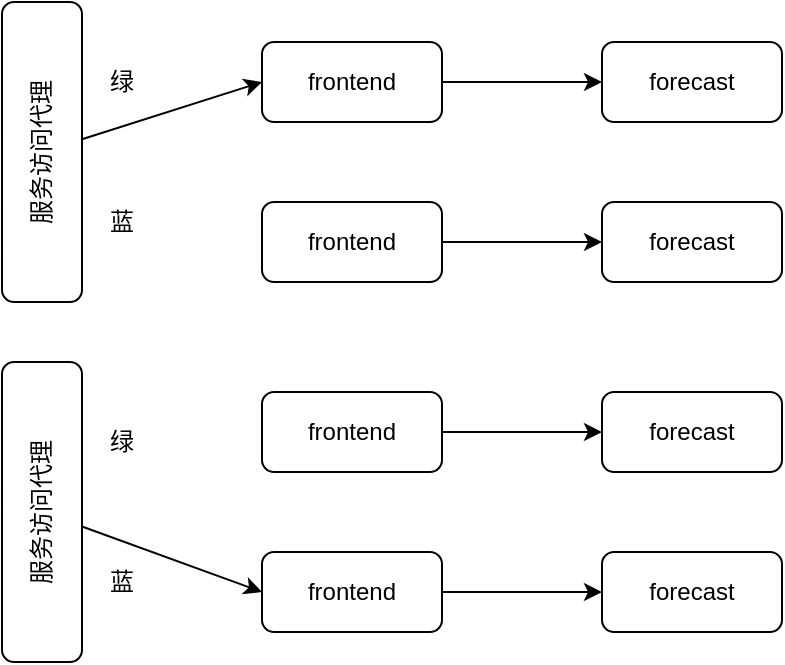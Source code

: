 <mxfile version="12.6.5" type="device"><diagram id="HPWDGIUqDz7JbQFca2pe" name="Page-1"><mxGraphModel dx="1024" dy="592" grid="1" gridSize="10" guides="1" tooltips="1" connect="1" arrows="1" fold="1" page="1" pageScale="1" pageWidth="2339" pageHeight="3300" math="0" shadow="0"><root><mxCell id="0"/><mxCell id="1" parent="0"/><mxCell id="3Om-keSjQKmiDx5FL1s8-9" style="rounded=0;orthogonalLoop=1;jettySize=auto;html=1;entryX=0;entryY=0.5;entryDx=0;entryDy=0;" edge="1" parent="1" source="3Om-keSjQKmiDx5FL1s8-1" target="3Om-keSjQKmiDx5FL1s8-3"><mxGeometry relative="1" as="geometry"/></mxCell><mxCell id="3Om-keSjQKmiDx5FL1s8-1" value="服务访问代理" style="rounded=1;whiteSpace=wrap;html=1;horizontal=0;" vertex="1" parent="1"><mxGeometry x="200" y="120" width="40" height="150" as="geometry"/></mxCell><mxCell id="3Om-keSjQKmiDx5FL1s8-22" style="edgeStyle=none;rounded=0;orthogonalLoop=1;jettySize=auto;html=1;entryX=0;entryY=0.5;entryDx=0;entryDy=0;" edge="1" parent="1" source="3Om-keSjQKmiDx5FL1s8-2" target="3Om-keSjQKmiDx5FL1s8-16"><mxGeometry relative="1" as="geometry"/></mxCell><mxCell id="3Om-keSjQKmiDx5FL1s8-2" value="服务访问代理" style="rounded=1;whiteSpace=wrap;html=1;horizontal=0;" vertex="1" parent="1"><mxGeometry x="200" y="300" width="40" height="150" as="geometry"/></mxCell><mxCell id="3Om-keSjQKmiDx5FL1s8-8" style="edgeStyle=orthogonalEdgeStyle;rounded=0;orthogonalLoop=1;jettySize=auto;html=1;" edge="1" parent="1" source="3Om-keSjQKmiDx5FL1s8-3" target="3Om-keSjQKmiDx5FL1s8-4"><mxGeometry relative="1" as="geometry"/></mxCell><mxCell id="3Om-keSjQKmiDx5FL1s8-3" value="frontend" style="rounded=1;whiteSpace=wrap;html=1;" vertex="1" parent="1"><mxGeometry x="330" y="140" width="90" height="40" as="geometry"/></mxCell><mxCell id="3Om-keSjQKmiDx5FL1s8-4" value="forecast" style="rounded=1;whiteSpace=wrap;html=1;" vertex="1" parent="1"><mxGeometry x="500" y="140" width="90" height="40" as="geometry"/></mxCell><mxCell id="3Om-keSjQKmiDx5FL1s8-7" style="edgeStyle=orthogonalEdgeStyle;rounded=0;orthogonalLoop=1;jettySize=auto;html=1;" edge="1" parent="1" source="3Om-keSjQKmiDx5FL1s8-5" target="3Om-keSjQKmiDx5FL1s8-6"><mxGeometry relative="1" as="geometry"/></mxCell><mxCell id="3Om-keSjQKmiDx5FL1s8-5" value="frontend" style="rounded=1;whiteSpace=wrap;html=1;" vertex="1" parent="1"><mxGeometry x="330" y="220" width="90" height="40" as="geometry"/></mxCell><mxCell id="3Om-keSjQKmiDx5FL1s8-6" value="forecast" style="rounded=1;whiteSpace=wrap;html=1;" vertex="1" parent="1"><mxGeometry x="500" y="220" width="90" height="40" as="geometry"/></mxCell><mxCell id="3Om-keSjQKmiDx5FL1s8-10" value="绿" style="text;html=1;strokeColor=none;fillColor=none;align=center;verticalAlign=middle;whiteSpace=wrap;rounded=0;" vertex="1" parent="1"><mxGeometry x="240" y="150" width="40" height="20" as="geometry"/></mxCell><mxCell id="3Om-keSjQKmiDx5FL1s8-11" value="蓝" style="text;html=1;strokeColor=none;fillColor=none;align=center;verticalAlign=middle;whiteSpace=wrap;rounded=0;" vertex="1" parent="1"><mxGeometry x="240" y="220" width="40" height="20" as="geometry"/></mxCell><mxCell id="3Om-keSjQKmiDx5FL1s8-12" style="edgeStyle=orthogonalEdgeStyle;rounded=0;orthogonalLoop=1;jettySize=auto;html=1;" edge="1" parent="1" source="3Om-keSjQKmiDx5FL1s8-13" target="3Om-keSjQKmiDx5FL1s8-14"><mxGeometry relative="1" as="geometry"/></mxCell><mxCell id="3Om-keSjQKmiDx5FL1s8-13" value="frontend" style="rounded=1;whiteSpace=wrap;html=1;" vertex="1" parent="1"><mxGeometry x="330" y="315" width="90" height="40" as="geometry"/></mxCell><mxCell id="3Om-keSjQKmiDx5FL1s8-14" value="forecast" style="rounded=1;whiteSpace=wrap;html=1;" vertex="1" parent="1"><mxGeometry x="500" y="315" width="90" height="40" as="geometry"/></mxCell><mxCell id="3Om-keSjQKmiDx5FL1s8-15" style="edgeStyle=orthogonalEdgeStyle;rounded=0;orthogonalLoop=1;jettySize=auto;html=1;" edge="1" parent="1" source="3Om-keSjQKmiDx5FL1s8-16" target="3Om-keSjQKmiDx5FL1s8-17"><mxGeometry relative="1" as="geometry"/></mxCell><mxCell id="3Om-keSjQKmiDx5FL1s8-16" value="frontend" style="rounded=1;whiteSpace=wrap;html=1;" vertex="1" parent="1"><mxGeometry x="330" y="395" width="90" height="40" as="geometry"/></mxCell><mxCell id="3Om-keSjQKmiDx5FL1s8-17" value="forecast" style="rounded=1;whiteSpace=wrap;html=1;" vertex="1" parent="1"><mxGeometry x="500" y="395" width="90" height="40" as="geometry"/></mxCell><mxCell id="3Om-keSjQKmiDx5FL1s8-20" value="绿" style="text;html=1;strokeColor=none;fillColor=none;align=center;verticalAlign=middle;whiteSpace=wrap;rounded=0;" vertex="1" parent="1"><mxGeometry x="240" y="330" width="40" height="20" as="geometry"/></mxCell><mxCell id="3Om-keSjQKmiDx5FL1s8-21" value="蓝" style="text;html=1;strokeColor=none;fillColor=none;align=center;verticalAlign=middle;whiteSpace=wrap;rounded=0;" vertex="1" parent="1"><mxGeometry x="240" y="400" width="40" height="20" as="geometry"/></mxCell></root></mxGraphModel></diagram></mxfile>